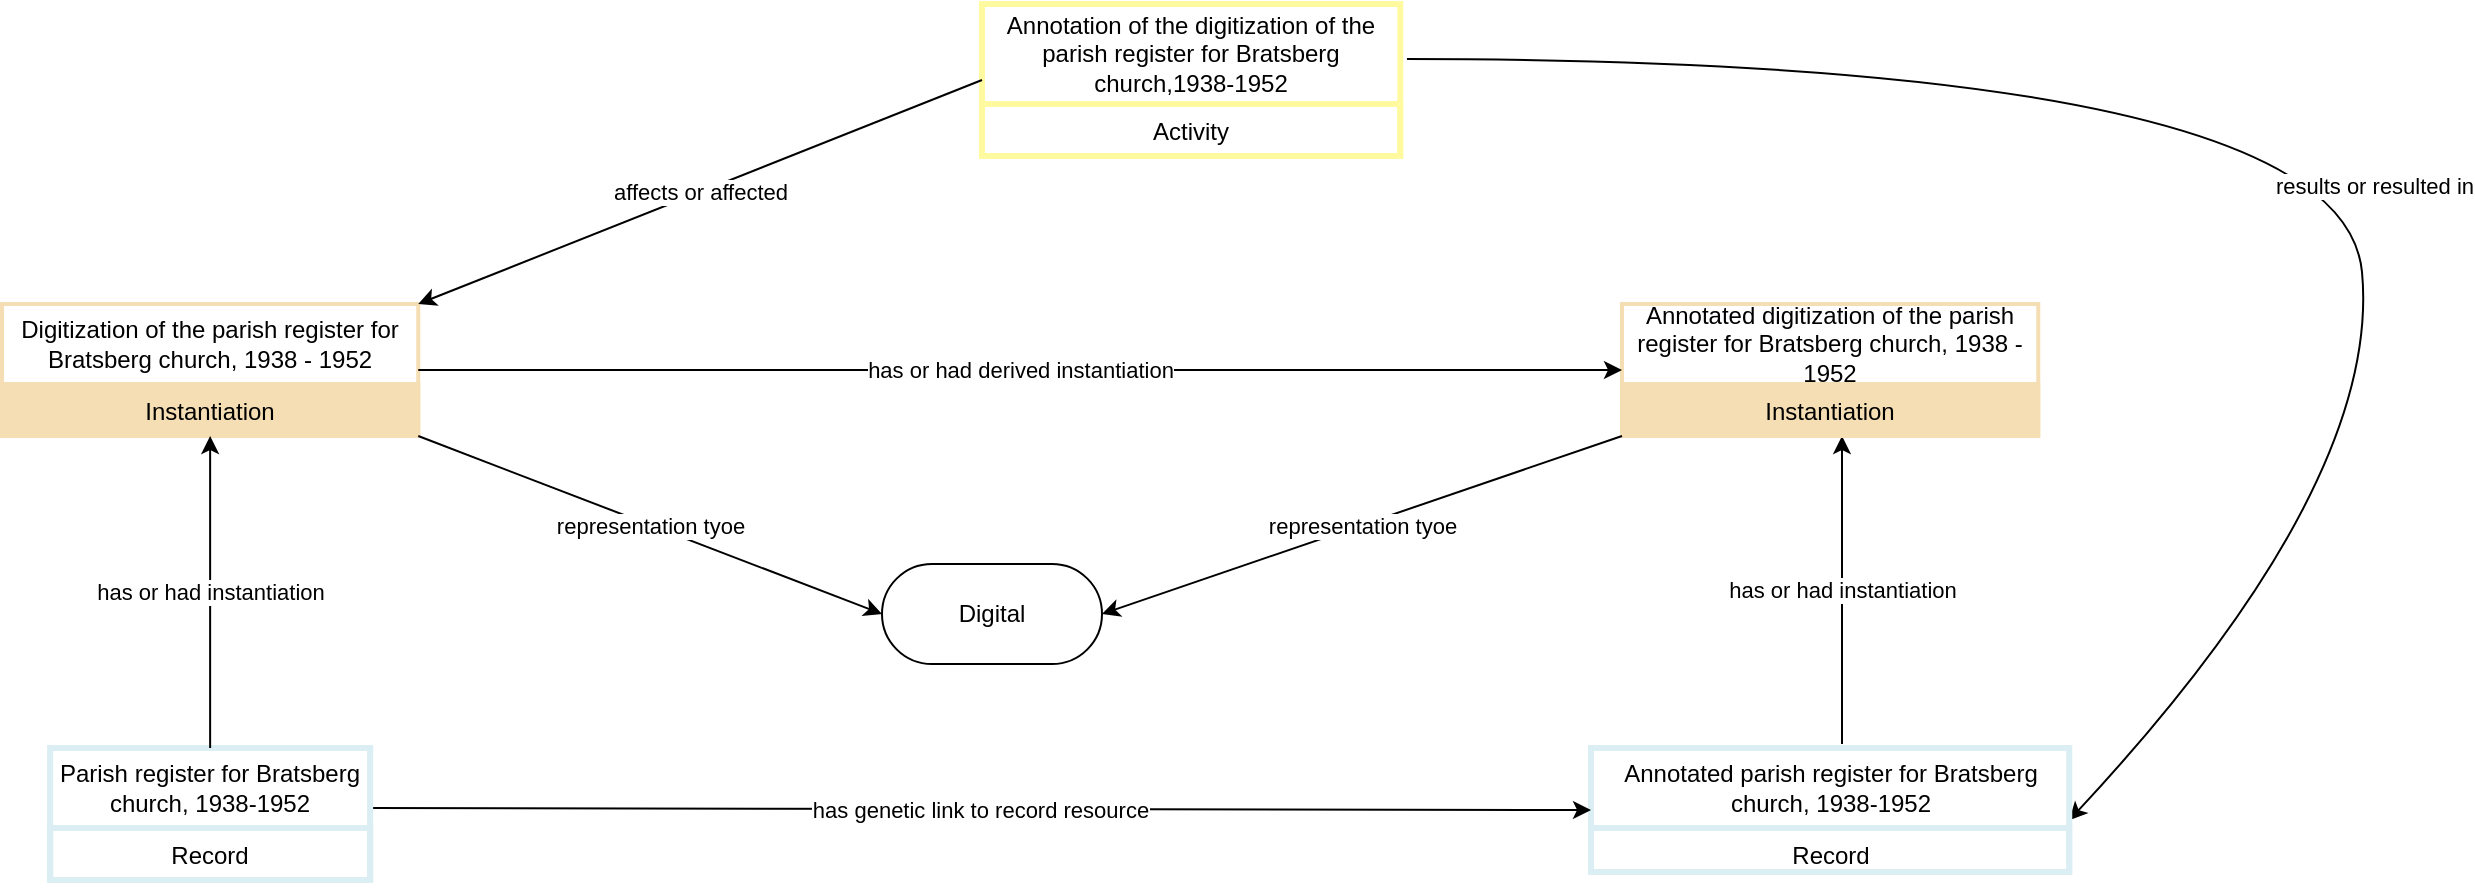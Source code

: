 <mxfile version="28.2.8">
  <diagram name="Page-1" id="9dDk0zf2ElysKSQKNrrg">
    <mxGraphModel dx="870" dy="566" grid="1" gridSize="10" guides="1" tooltips="1" connect="1" arrows="1" fold="1" page="1" pageScale="1" pageWidth="3300" pageHeight="2339" math="0" shadow="0">
      <root>
        <mxCell id="0" />
        <mxCell id="1" parent="0" />
        <mxCell id="KS-wqAkKazjO4-zXT2j7-11" value="" style="endArrow=classic;html=1;rounded=0;entryX=1;entryY=-0.176;entryDx=0;entryDy=0;exitX=1.016;exitY=0.362;exitDx=0;exitDy=0;curved=1;entryPerimeter=0;exitPerimeter=0;" parent="1" source="v-RMsez0oA2oCwq1SFK7-1" target="v-RMsez0oA2oCwq1SFK7-6" edge="1">
          <mxGeometry relative="1" as="geometry">
            <mxPoint x="620" y="120" as="sourcePoint" />
            <mxPoint x="936.874" y="398.02" as="targetPoint" />
            <Array as="points">
              <mxPoint x="1190" y="128" />
              <mxPoint x="1210" y="340" />
            </Array>
          </mxGeometry>
        </mxCell>
        <mxCell id="KS-wqAkKazjO4-zXT2j7-12" value="results or resulted in" style="edgeLabel;resizable=0;html=1;;align=center;verticalAlign=middle;" parent="KS-wqAkKazjO4-zXT2j7-11" connectable="0" vertex="1">
          <mxGeometry relative="1" as="geometry">
            <mxPoint x="28" y="63" as="offset" />
          </mxGeometry>
        </mxCell>
        <mxCell id="KS-wqAkKazjO4-zXT2j7-20" value="Digitization of the parish register for Bratsberg church, 1938 - 1952" style="swimlane;fontStyle=0;childLayout=stackLayout;horizontal=1;startSize=40;strokeColor=#F5DEB3;strokeWidth=2;fillColor=none;horizontalStack=0;resizeParent=1;resizeParentMax=0;resizeLast=0;collapsible=1;marginBottom=0;whiteSpace=wrap;html=1;" parent="1" vertex="1">
          <mxGeometry x="20" y="250" width="208.13" height="66" as="geometry" />
        </mxCell>
        <mxCell id="KS-wqAkKazjO4-zXT2j7-21" value="Instantiation&lt;div&gt;&lt;br&gt;&lt;/div&gt;" style="text;strokeColor=#F5DEB3;strokeWidth=2;fillColor=#F5DEB3;align=center;verticalAlign=top;spacingLeft=4;spacingRight=4;overflow=hidden;rotatable=0;points=[[0,0.5],[1,0.5]];portConstraint=eastwest;whiteSpace=wrap;html=1;" parent="KS-wqAkKazjO4-zXT2j7-20" vertex="1">
          <mxGeometry y="40" width="208.13" height="26" as="geometry" />
        </mxCell>
        <mxCell id="v-RMsez0oA2oCwq1SFK7-1" value="Annotation of the digitization of the parish register for Bratsberg church,1938-1952" style="swimlane;fontStyle=0;childLayout=stackLayout;horizontal=1;startSize=50;strokeColor=#FFFAA0;strokeWidth=3;fillColor=none;horizontalStack=0;resizeParent=1;resizeParentMax=0;resizeLast=0;collapsible=1;marginBottom=0;whiteSpace=wrap;html=1;" parent="1" vertex="1">
          <mxGeometry x="510" y="100" width="209.13" height="76" as="geometry" />
        </mxCell>
        <mxCell id="v-RMsez0oA2oCwq1SFK7-2" value="Activity" style="text;strokeColor=#FFFAA0;strokeWidth=3;fillColor=none;align=center;verticalAlign=top;spacingLeft=4;spacingRight=4;overflow=hidden;rotatable=0;points=[[0,0.5],[1,0.5]];portConstraint=eastwest;whiteSpace=wrap;html=1;" parent="v-RMsez0oA2oCwq1SFK7-1" vertex="1">
          <mxGeometry y="50" width="209.13" height="26" as="geometry" />
        </mxCell>
        <mxCell id="v-RMsez0oA2oCwq1SFK7-3" value="" style="endArrow=classic;html=1;rounded=0;entryX=1;entryY=0;entryDx=0;entryDy=0;exitX=0;exitY=0.5;exitDx=0;exitDy=0;" parent="1" source="v-RMsez0oA2oCwq1SFK7-1" target="KS-wqAkKazjO4-zXT2j7-20" edge="1">
          <mxGeometry relative="1" as="geometry">
            <mxPoint x="470.87" y="202" as="sourcePoint" />
            <mxPoint x="600.87" y="280" as="targetPoint" />
          </mxGeometry>
        </mxCell>
        <mxCell id="v-RMsez0oA2oCwq1SFK7-4" value="affects or affected" style="edgeLabel;resizable=0;html=1;;align=center;verticalAlign=middle;" parent="v-RMsez0oA2oCwq1SFK7-3" connectable="0" vertex="1">
          <mxGeometry relative="1" as="geometry" />
        </mxCell>
        <mxCell id="v-RMsez0oA2oCwq1SFK7-5" value="Annotated parish register for Bratsberg church, 1938-1952" style="swimlane;fontStyle=0;childLayout=stackLayout;horizontal=1;startSize=40;strokeColor=#DAEEF3;strokeWidth=3;fillColor=none;horizontalStack=0;resizeParent=1;resizeParentMax=0;resizeLast=0;collapsible=1;marginBottom=0;whiteSpace=wrap;html=1;" parent="1" vertex="1">
          <mxGeometry x="814.5" y="472" width="239.13" height="62" as="geometry" />
        </mxCell>
        <mxCell id="v-RMsez0oA2oCwq1SFK7-6" value="Record" style="text;strokeColor=#DAEEF3;strokeWidth=3;fillColor=none;align=center;verticalAlign=top;spacingLeft=4;spacingRight=4;overflow=hidden;rotatable=0;points=[[0,0.5],[1,0.5]];portConstraint=eastwest;whiteSpace=wrap;html=1;" parent="v-RMsez0oA2oCwq1SFK7-5" vertex="1">
          <mxGeometry y="40" width="239.13" height="22" as="geometry" />
        </mxCell>
        <mxCell id="v-RMsez0oA2oCwq1SFK7-7" value="" style="endArrow=classic;html=1;rounded=0;" parent="1" edge="1">
          <mxGeometry relative="1" as="geometry">
            <mxPoint x="940" y="470" as="sourcePoint" />
            <mxPoint x="940" y="316" as="targetPoint" />
          </mxGeometry>
        </mxCell>
        <mxCell id="v-RMsez0oA2oCwq1SFK7-8" value="has or had instantiation" style="edgeLabel;resizable=0;html=1;;align=center;verticalAlign=middle;" parent="v-RMsez0oA2oCwq1SFK7-7" connectable="0" vertex="1">
          <mxGeometry relative="1" as="geometry" />
        </mxCell>
        <mxCell id="v-RMsez0oA2oCwq1SFK7-9" value="" style="endArrow=classic;html=1;rounded=0;entryX=0;entryY=0.5;entryDx=0;entryDy=0;exitX=1;exitY=0.455;exitDx=0;exitDy=0;exitPerimeter=0;" parent="1" source="61GpS1p1ii48O2p7XSnJ-5" target="v-RMsez0oA2oCwq1SFK7-5" edge="1">
          <mxGeometry relative="1" as="geometry">
            <mxPoint x="112.88" y="533.312" as="sourcePoint" />
            <mxPoint x="410.87" y="496" as="targetPoint" />
          </mxGeometry>
        </mxCell>
        <mxCell id="v-RMsez0oA2oCwq1SFK7-10" value="has genetic link to record resource" style="edgeLabel;resizable=0;html=1;;align=center;verticalAlign=middle;" parent="v-RMsez0oA2oCwq1SFK7-9" connectable="0" vertex="1">
          <mxGeometry relative="1" as="geometry" />
        </mxCell>
        <mxCell id="61GpS1p1ii48O2p7XSnJ-5" value="Parish register for Bratsberg church, 1938-1952" style="swimlane;fontStyle=0;childLayout=stackLayout;horizontal=1;startSize=40;strokeColor=#DAEEF3;strokeWidth=3;fillColor=none;horizontalStack=0;resizeParent=1;resizeParentMax=0;resizeLast=0;collapsible=1;marginBottom=0;whiteSpace=wrap;html=1;" parent="1" vertex="1">
          <mxGeometry x="44.07" y="472" width="160" height="66" as="geometry" />
        </mxCell>
        <mxCell id="61GpS1p1ii48O2p7XSnJ-6" value="Record" style="text;strokeColor=#DAEEF3;strokeWidth=3;fillColor=none;align=center;verticalAlign=top;spacingLeft=4;spacingRight=4;overflow=hidden;rotatable=0;points=[[0,0.5],[1,0.5]];portConstraint=eastwest;whiteSpace=wrap;html=1;" parent="61GpS1p1ii48O2p7XSnJ-5" vertex="1">
          <mxGeometry y="40" width="160" height="26" as="geometry" />
        </mxCell>
        <mxCell id="61GpS1p1ii48O2p7XSnJ-7" value="" style="endArrow=classic;html=1;rounded=0;exitX=0.5;exitY=0;exitDx=0;exitDy=0;entryX=0.5;entryY=1;entryDx=0;entryDy=0;" parent="1" source="61GpS1p1ii48O2p7XSnJ-5" target="KS-wqAkKazjO4-zXT2j7-20" edge="1">
          <mxGeometry relative="1" as="geometry">
            <mxPoint x="241" y="424" as="sourcePoint" />
            <mxPoint x="110" y="350" as="targetPoint" />
          </mxGeometry>
        </mxCell>
        <mxCell id="61GpS1p1ii48O2p7XSnJ-8" value="has or had instantiation" style="edgeLabel;resizable=0;html=1;;align=center;verticalAlign=middle;" parent="61GpS1p1ii48O2p7XSnJ-7" connectable="0" vertex="1">
          <mxGeometry relative="1" as="geometry" />
        </mxCell>
        <mxCell id="61GpS1p1ii48O2p7XSnJ-9" value="Annotated digitization of the parish register for Bratsberg church, 1938 - 1952" style="swimlane;fontStyle=0;childLayout=stackLayout;horizontal=1;startSize=40;strokeColor=#F5DEB3;strokeWidth=2;fillColor=none;horizontalStack=0;resizeParent=1;resizeParentMax=0;resizeLast=0;collapsible=1;marginBottom=0;whiteSpace=wrap;html=1;" parent="1" vertex="1">
          <mxGeometry x="830" y="250" width="208.13" height="66" as="geometry" />
        </mxCell>
        <mxCell id="61GpS1p1ii48O2p7XSnJ-10" value="Instantiation&lt;div&gt;&lt;br&gt;&lt;/div&gt;" style="text;strokeColor=#F5DEB3;strokeWidth=2;fillColor=#F5DEB3;align=center;verticalAlign=top;spacingLeft=4;spacingRight=4;overflow=hidden;rotatable=0;points=[[0,0.5],[1,0.5]];portConstraint=eastwest;whiteSpace=wrap;html=1;" parent="61GpS1p1ii48O2p7XSnJ-9" vertex="1">
          <mxGeometry y="40" width="208.13" height="26" as="geometry" />
        </mxCell>
        <mxCell id="61GpS1p1ii48O2p7XSnJ-12" value="" style="endArrow=classic;html=1;rounded=0;exitX=1;exitY=0.5;exitDx=0;exitDy=0;entryX=0;entryY=0.5;entryDx=0;entryDy=0;" parent="1" source="KS-wqAkKazjO4-zXT2j7-20" target="61GpS1p1ii48O2p7XSnJ-9" edge="1">
          <mxGeometry relative="1" as="geometry">
            <mxPoint x="480" y="456" as="sourcePoint" />
            <mxPoint x="480" y="300" as="targetPoint" />
          </mxGeometry>
        </mxCell>
        <mxCell id="61GpS1p1ii48O2p7XSnJ-13" value="has or had derived instantiation" style="edgeLabel;resizable=0;html=1;;align=center;verticalAlign=middle;" parent="61GpS1p1ii48O2p7XSnJ-12" connectable="0" vertex="1">
          <mxGeometry relative="1" as="geometry" />
        </mxCell>
        <mxCell id="61GpS1p1ii48O2p7XSnJ-14" value="" style="endArrow=classic;html=1;rounded=0;exitX=1;exitY=1;exitDx=0;exitDy=0;entryX=0;entryY=0.5;entryDx=0;entryDy=0;" parent="1" source="KS-wqAkKazjO4-zXT2j7-20" target="61GpS1p1ii48O2p7XSnJ-16" edge="1">
          <mxGeometry relative="1" as="geometry">
            <mxPoint x="410" y="506" as="sourcePoint" />
            <mxPoint x="460" y="390" as="targetPoint" />
          </mxGeometry>
        </mxCell>
        <mxCell id="61GpS1p1ii48O2p7XSnJ-15" value="representation tyoe" style="edgeLabel;resizable=0;html=1;;align=center;verticalAlign=middle;" parent="61GpS1p1ii48O2p7XSnJ-14" connectable="0" vertex="1">
          <mxGeometry relative="1" as="geometry" />
        </mxCell>
        <mxCell id="61GpS1p1ii48O2p7XSnJ-16" value="Digital" style="html=1;whiteSpace=wrap;rounded=1;arcSize=50;" parent="1" vertex="1">
          <mxGeometry x="460" y="380" width="110" height="50" as="geometry" />
        </mxCell>
        <mxCell id="61GpS1p1ii48O2p7XSnJ-17" value="" style="endArrow=classic;html=1;rounded=0;exitX=0;exitY=1;exitDx=0;exitDy=0;entryX=1;entryY=0.5;entryDx=0;entryDy=0;" parent="1" source="61GpS1p1ii48O2p7XSnJ-9" target="61GpS1p1ii48O2p7XSnJ-16" edge="1">
          <mxGeometry relative="1" as="geometry">
            <mxPoint x="580" y="390" as="sourcePoint" />
            <mxPoint x="570" y="400" as="targetPoint" />
          </mxGeometry>
        </mxCell>
        <mxCell id="61GpS1p1ii48O2p7XSnJ-18" value="representation tyoe" style="edgeLabel;resizable=0;html=1;;align=center;verticalAlign=middle;" parent="61GpS1p1ii48O2p7XSnJ-17" connectable="0" vertex="1">
          <mxGeometry relative="1" as="geometry" />
        </mxCell>
      </root>
    </mxGraphModel>
  </diagram>
</mxfile>
